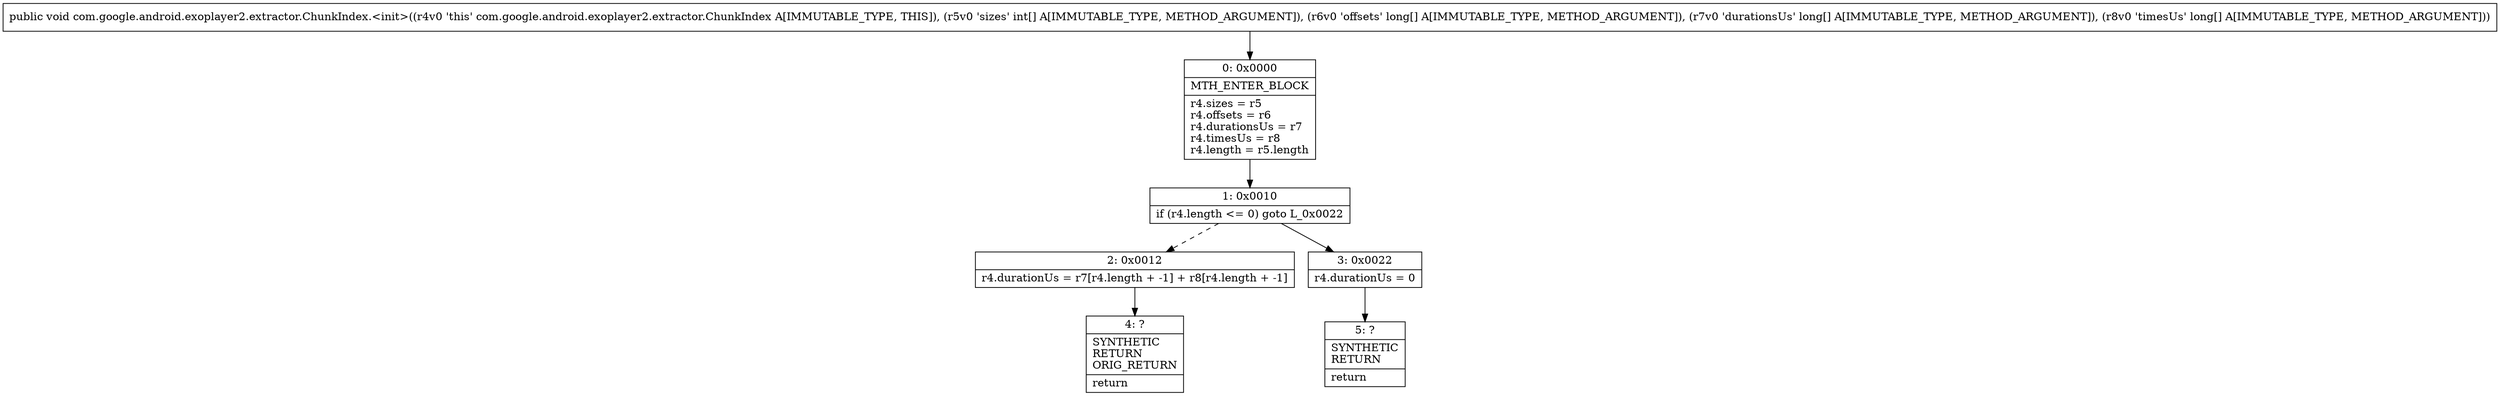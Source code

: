 digraph "CFG forcom.google.android.exoplayer2.extractor.ChunkIndex.\<init\>([I[J[J[J)V" {
Node_0 [shape=record,label="{0\:\ 0x0000|MTH_ENTER_BLOCK\l|r4.sizes = r5\lr4.offsets = r6\lr4.durationsUs = r7\lr4.timesUs = r8\lr4.length = r5.length\l}"];
Node_1 [shape=record,label="{1\:\ 0x0010|if (r4.length \<= 0) goto L_0x0022\l}"];
Node_2 [shape=record,label="{2\:\ 0x0012|r4.durationUs = r7[r4.length + \-1] + r8[r4.length + \-1]\l}"];
Node_3 [shape=record,label="{3\:\ 0x0022|r4.durationUs = 0\l}"];
Node_4 [shape=record,label="{4\:\ ?|SYNTHETIC\lRETURN\lORIG_RETURN\l|return\l}"];
Node_5 [shape=record,label="{5\:\ ?|SYNTHETIC\lRETURN\l|return\l}"];
MethodNode[shape=record,label="{public void com.google.android.exoplayer2.extractor.ChunkIndex.\<init\>((r4v0 'this' com.google.android.exoplayer2.extractor.ChunkIndex A[IMMUTABLE_TYPE, THIS]), (r5v0 'sizes' int[] A[IMMUTABLE_TYPE, METHOD_ARGUMENT]), (r6v0 'offsets' long[] A[IMMUTABLE_TYPE, METHOD_ARGUMENT]), (r7v0 'durationsUs' long[] A[IMMUTABLE_TYPE, METHOD_ARGUMENT]), (r8v0 'timesUs' long[] A[IMMUTABLE_TYPE, METHOD_ARGUMENT])) }"];
MethodNode -> Node_0;
Node_0 -> Node_1;
Node_1 -> Node_2[style=dashed];
Node_1 -> Node_3;
Node_2 -> Node_4;
Node_3 -> Node_5;
}

